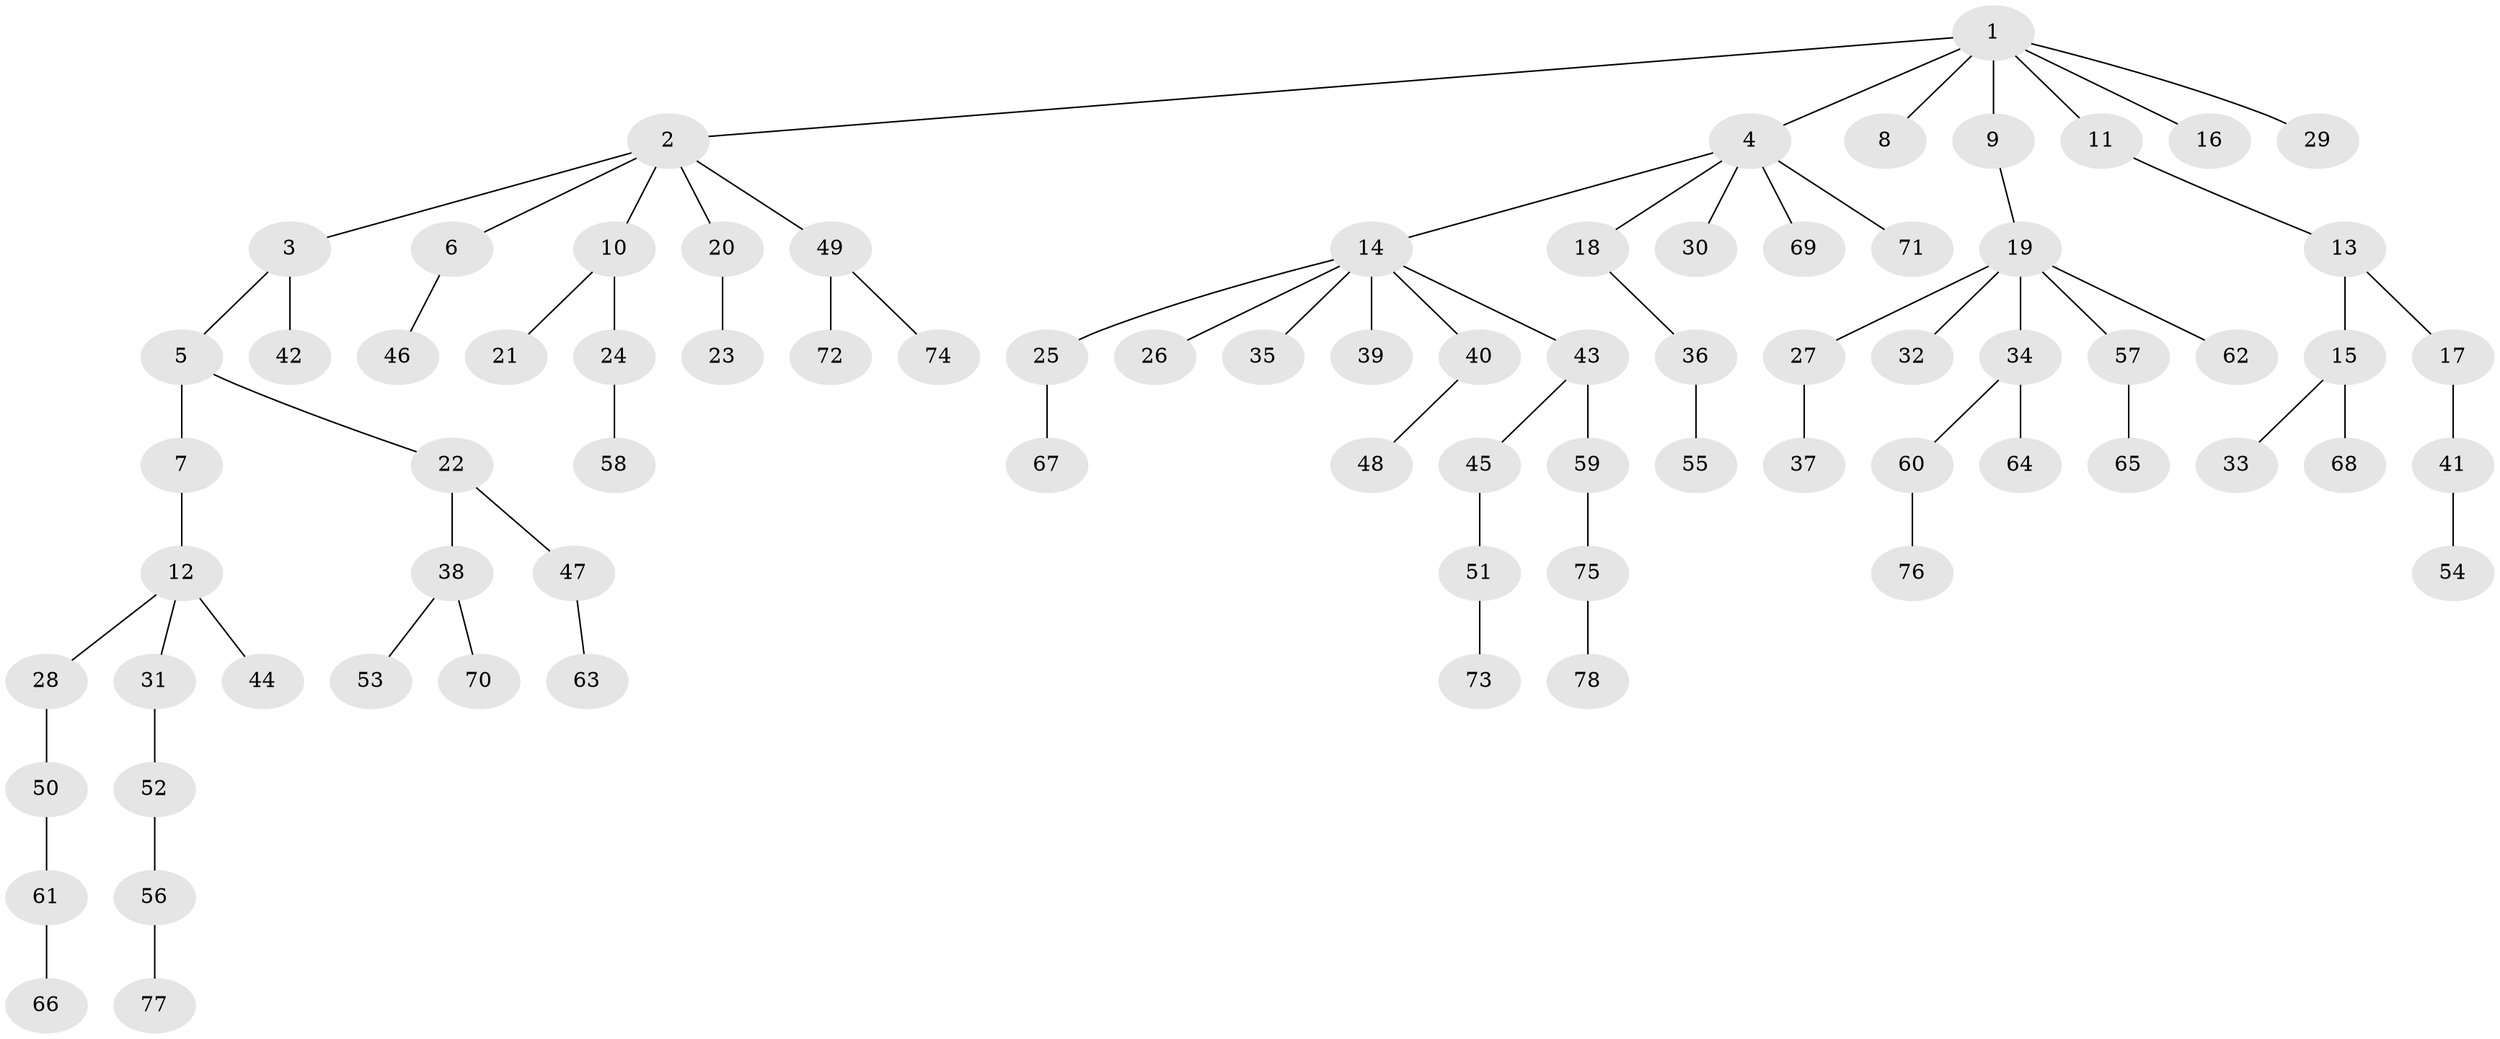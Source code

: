 // coarse degree distribution, {6: 0.09615384615384616, 4: 0.07692307692307693, 1: 0.5961538461538461, 2: 0.21153846153846154, 3: 0.019230769230769232}
// Generated by graph-tools (version 1.1) at 2025/52/02/27/25 19:52:11]
// undirected, 78 vertices, 77 edges
graph export_dot {
graph [start="1"]
  node [color=gray90,style=filled];
  1;
  2;
  3;
  4;
  5;
  6;
  7;
  8;
  9;
  10;
  11;
  12;
  13;
  14;
  15;
  16;
  17;
  18;
  19;
  20;
  21;
  22;
  23;
  24;
  25;
  26;
  27;
  28;
  29;
  30;
  31;
  32;
  33;
  34;
  35;
  36;
  37;
  38;
  39;
  40;
  41;
  42;
  43;
  44;
  45;
  46;
  47;
  48;
  49;
  50;
  51;
  52;
  53;
  54;
  55;
  56;
  57;
  58;
  59;
  60;
  61;
  62;
  63;
  64;
  65;
  66;
  67;
  68;
  69;
  70;
  71;
  72;
  73;
  74;
  75;
  76;
  77;
  78;
  1 -- 2;
  1 -- 4;
  1 -- 8;
  1 -- 9;
  1 -- 11;
  1 -- 16;
  1 -- 29;
  2 -- 3;
  2 -- 6;
  2 -- 10;
  2 -- 20;
  2 -- 49;
  3 -- 5;
  3 -- 42;
  4 -- 14;
  4 -- 18;
  4 -- 30;
  4 -- 69;
  4 -- 71;
  5 -- 7;
  5 -- 22;
  6 -- 46;
  7 -- 12;
  9 -- 19;
  10 -- 21;
  10 -- 24;
  11 -- 13;
  12 -- 28;
  12 -- 31;
  12 -- 44;
  13 -- 15;
  13 -- 17;
  14 -- 25;
  14 -- 26;
  14 -- 35;
  14 -- 39;
  14 -- 40;
  14 -- 43;
  15 -- 33;
  15 -- 68;
  17 -- 41;
  18 -- 36;
  19 -- 27;
  19 -- 32;
  19 -- 34;
  19 -- 57;
  19 -- 62;
  20 -- 23;
  22 -- 38;
  22 -- 47;
  24 -- 58;
  25 -- 67;
  27 -- 37;
  28 -- 50;
  31 -- 52;
  34 -- 60;
  34 -- 64;
  36 -- 55;
  38 -- 53;
  38 -- 70;
  40 -- 48;
  41 -- 54;
  43 -- 45;
  43 -- 59;
  45 -- 51;
  47 -- 63;
  49 -- 72;
  49 -- 74;
  50 -- 61;
  51 -- 73;
  52 -- 56;
  56 -- 77;
  57 -- 65;
  59 -- 75;
  60 -- 76;
  61 -- 66;
  75 -- 78;
}
